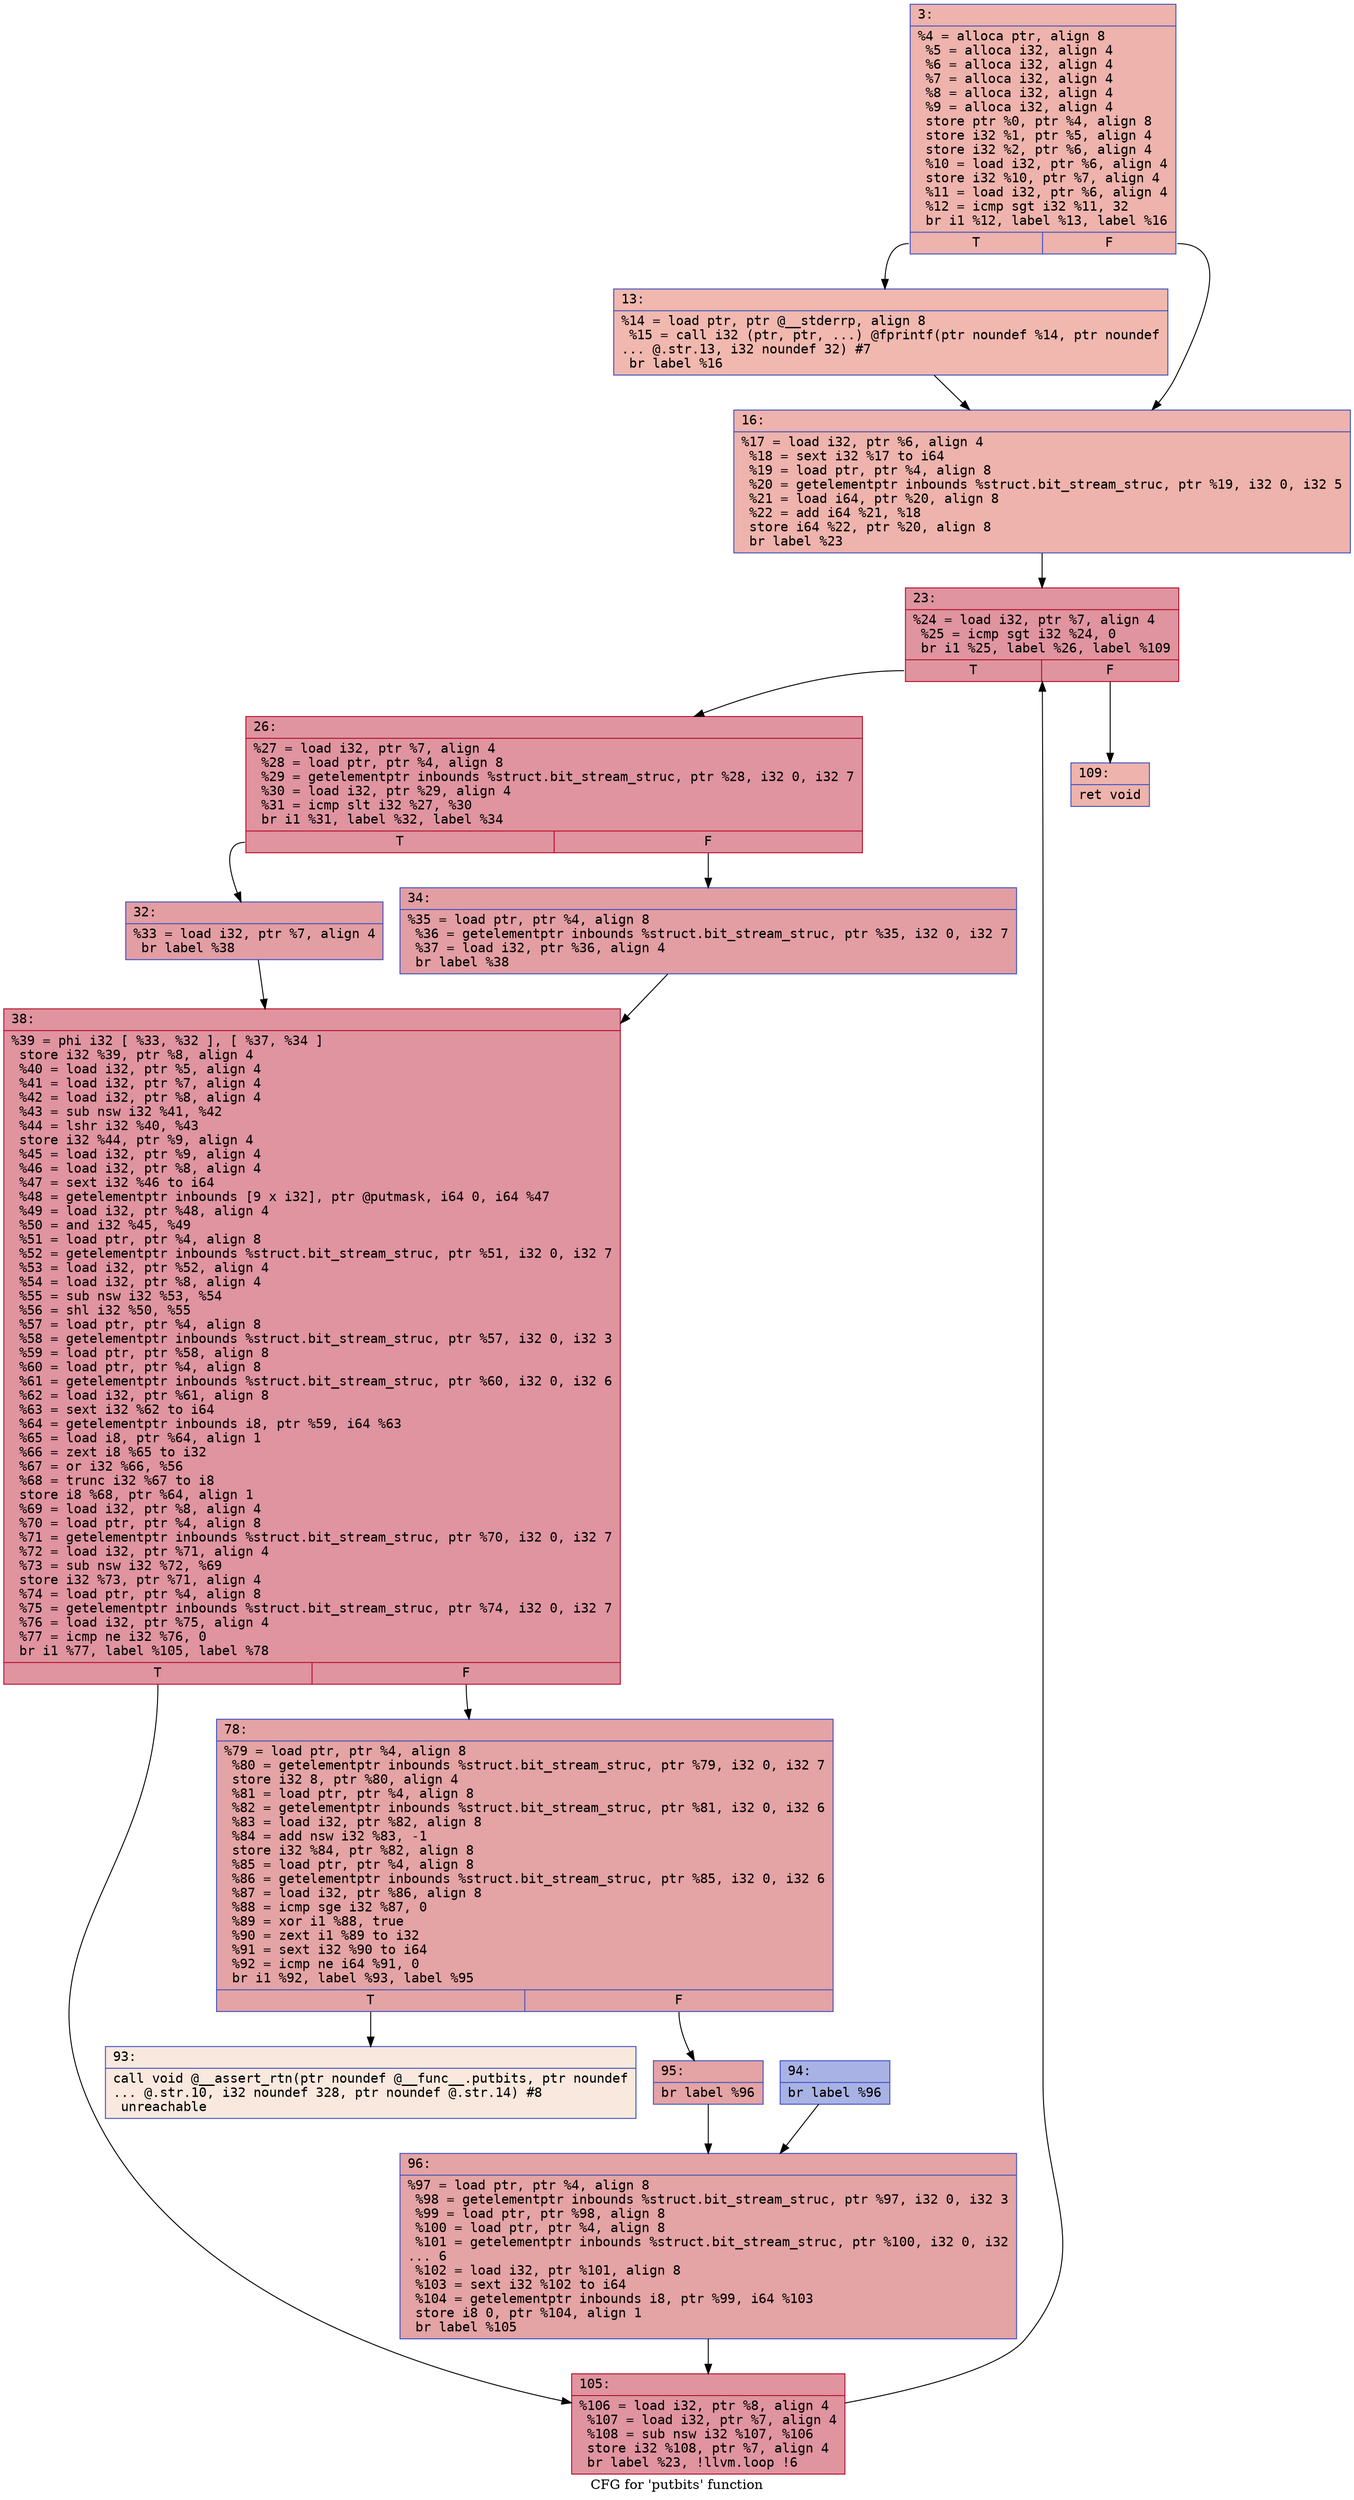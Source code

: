 digraph "CFG for 'putbits' function" {
	label="CFG for 'putbits' function";

	Node0x600001f9fe80 [shape=record,color="#3d50c3ff", style=filled, fillcolor="#d6524470" fontname="Courier",label="{3:\l|  %4 = alloca ptr, align 8\l  %5 = alloca i32, align 4\l  %6 = alloca i32, align 4\l  %7 = alloca i32, align 4\l  %8 = alloca i32, align 4\l  %9 = alloca i32, align 4\l  store ptr %0, ptr %4, align 8\l  store i32 %1, ptr %5, align 4\l  store i32 %2, ptr %6, align 4\l  %10 = load i32, ptr %6, align 4\l  store i32 %10, ptr %7, align 4\l  %11 = load i32, ptr %6, align 4\l  %12 = icmp sgt i32 %11, 32\l  br i1 %12, label %13, label %16\l|{<s0>T|<s1>F}}"];
	Node0x600001f9fe80:s0 -> Node0x600001f9fed0[tooltip="3 -> 13\nProbability 50.00%" ];
	Node0x600001f9fe80:s1 -> Node0x600001f9ff20[tooltip="3 -> 16\nProbability 50.00%" ];
	Node0x600001f9fed0 [shape=record,color="#3d50c3ff", style=filled, fillcolor="#dc5d4a70" fontname="Courier",label="{13:\l|  %14 = load ptr, ptr @__stderrp, align 8\l  %15 = call i32 (ptr, ptr, ...) @fprintf(ptr noundef %14, ptr noundef\l... @.str.13, i32 noundef 32) #7\l  br label %16\l}"];
	Node0x600001f9fed0 -> Node0x600001f9ff20[tooltip="13 -> 16\nProbability 100.00%" ];
	Node0x600001f9ff20 [shape=record,color="#3d50c3ff", style=filled, fillcolor="#d6524470" fontname="Courier",label="{16:\l|  %17 = load i32, ptr %6, align 4\l  %18 = sext i32 %17 to i64\l  %19 = load ptr, ptr %4, align 8\l  %20 = getelementptr inbounds %struct.bit_stream_struc, ptr %19, i32 0, i32 5\l  %21 = load i64, ptr %20, align 8\l  %22 = add i64 %21, %18\l  store i64 %22, ptr %20, align 8\l  br label %23\l}"];
	Node0x600001f9ff20 -> Node0x600001f9ff70[tooltip="16 -> 23\nProbability 100.00%" ];
	Node0x600001f9ff70 [shape=record,color="#b70d28ff", style=filled, fillcolor="#b70d2870" fontname="Courier",label="{23:\l|  %24 = load i32, ptr %7, align 4\l  %25 = icmp sgt i32 %24, 0\l  br i1 %25, label %26, label %109\l|{<s0>T|<s1>F}}"];
	Node0x600001f9ff70:s0 -> Node0x600001f98000[tooltip="23 -> 26\nProbability 96.88%" ];
	Node0x600001f9ff70:s1 -> Node0x600001f98320[tooltip="23 -> 109\nProbability 3.12%" ];
	Node0x600001f98000 [shape=record,color="#b70d28ff", style=filled, fillcolor="#b70d2870" fontname="Courier",label="{26:\l|  %27 = load i32, ptr %7, align 4\l  %28 = load ptr, ptr %4, align 8\l  %29 = getelementptr inbounds %struct.bit_stream_struc, ptr %28, i32 0, i32 7\l  %30 = load i32, ptr %29, align 4\l  %31 = icmp slt i32 %27, %30\l  br i1 %31, label %32, label %34\l|{<s0>T|<s1>F}}"];
	Node0x600001f98000:s0 -> Node0x600001f98050[tooltip="26 -> 32\nProbability 50.00%" ];
	Node0x600001f98000:s1 -> Node0x600001f980a0[tooltip="26 -> 34\nProbability 50.00%" ];
	Node0x600001f98050 [shape=record,color="#3d50c3ff", style=filled, fillcolor="#be242e70" fontname="Courier",label="{32:\l|  %33 = load i32, ptr %7, align 4\l  br label %38\l}"];
	Node0x600001f98050 -> Node0x600001f980f0[tooltip="32 -> 38\nProbability 100.00%" ];
	Node0x600001f980a0 [shape=record,color="#3d50c3ff", style=filled, fillcolor="#be242e70" fontname="Courier",label="{34:\l|  %35 = load ptr, ptr %4, align 8\l  %36 = getelementptr inbounds %struct.bit_stream_struc, ptr %35, i32 0, i32 7\l  %37 = load i32, ptr %36, align 4\l  br label %38\l}"];
	Node0x600001f980a0 -> Node0x600001f980f0[tooltip="34 -> 38\nProbability 100.00%" ];
	Node0x600001f980f0 [shape=record,color="#b70d28ff", style=filled, fillcolor="#b70d2870" fontname="Courier",label="{38:\l|  %39 = phi i32 [ %33, %32 ], [ %37, %34 ]\l  store i32 %39, ptr %8, align 4\l  %40 = load i32, ptr %5, align 4\l  %41 = load i32, ptr %7, align 4\l  %42 = load i32, ptr %8, align 4\l  %43 = sub nsw i32 %41, %42\l  %44 = lshr i32 %40, %43\l  store i32 %44, ptr %9, align 4\l  %45 = load i32, ptr %9, align 4\l  %46 = load i32, ptr %8, align 4\l  %47 = sext i32 %46 to i64\l  %48 = getelementptr inbounds [9 x i32], ptr @putmask, i64 0, i64 %47\l  %49 = load i32, ptr %48, align 4\l  %50 = and i32 %45, %49\l  %51 = load ptr, ptr %4, align 8\l  %52 = getelementptr inbounds %struct.bit_stream_struc, ptr %51, i32 0, i32 7\l  %53 = load i32, ptr %52, align 4\l  %54 = load i32, ptr %8, align 4\l  %55 = sub nsw i32 %53, %54\l  %56 = shl i32 %50, %55\l  %57 = load ptr, ptr %4, align 8\l  %58 = getelementptr inbounds %struct.bit_stream_struc, ptr %57, i32 0, i32 3\l  %59 = load ptr, ptr %58, align 8\l  %60 = load ptr, ptr %4, align 8\l  %61 = getelementptr inbounds %struct.bit_stream_struc, ptr %60, i32 0, i32 6\l  %62 = load i32, ptr %61, align 8\l  %63 = sext i32 %62 to i64\l  %64 = getelementptr inbounds i8, ptr %59, i64 %63\l  %65 = load i8, ptr %64, align 1\l  %66 = zext i8 %65 to i32\l  %67 = or i32 %66, %56\l  %68 = trunc i32 %67 to i8\l  store i8 %68, ptr %64, align 1\l  %69 = load i32, ptr %8, align 4\l  %70 = load ptr, ptr %4, align 8\l  %71 = getelementptr inbounds %struct.bit_stream_struc, ptr %70, i32 0, i32 7\l  %72 = load i32, ptr %71, align 4\l  %73 = sub nsw i32 %72, %69\l  store i32 %73, ptr %71, align 4\l  %74 = load ptr, ptr %4, align 8\l  %75 = getelementptr inbounds %struct.bit_stream_struc, ptr %74, i32 0, i32 7\l  %76 = load i32, ptr %75, align 4\l  %77 = icmp ne i32 %76, 0\l  br i1 %77, label %105, label %78\l|{<s0>T|<s1>F}}"];
	Node0x600001f980f0:s0 -> Node0x600001f982d0[tooltip="38 -> 105\nProbability 62.50%" ];
	Node0x600001f980f0:s1 -> Node0x600001f98140[tooltip="38 -> 78\nProbability 37.50%" ];
	Node0x600001f98140 [shape=record,color="#3d50c3ff", style=filled, fillcolor="#c32e3170" fontname="Courier",label="{78:\l|  %79 = load ptr, ptr %4, align 8\l  %80 = getelementptr inbounds %struct.bit_stream_struc, ptr %79, i32 0, i32 7\l  store i32 8, ptr %80, align 4\l  %81 = load ptr, ptr %4, align 8\l  %82 = getelementptr inbounds %struct.bit_stream_struc, ptr %81, i32 0, i32 6\l  %83 = load i32, ptr %82, align 8\l  %84 = add nsw i32 %83, -1\l  store i32 %84, ptr %82, align 8\l  %85 = load ptr, ptr %4, align 8\l  %86 = getelementptr inbounds %struct.bit_stream_struc, ptr %85, i32 0, i32 6\l  %87 = load i32, ptr %86, align 8\l  %88 = icmp sge i32 %87, 0\l  %89 = xor i1 %88, true\l  %90 = zext i1 %89 to i32\l  %91 = sext i32 %90 to i64\l  %92 = icmp ne i64 %91, 0\l  br i1 %92, label %93, label %95\l|{<s0>T|<s1>F}}"];
	Node0x600001f98140:s0 -> Node0x600001f98190[tooltip="78 -> 93\nProbability 0.00%" ];
	Node0x600001f98140:s1 -> Node0x600001f98230[tooltip="78 -> 95\nProbability 100.00%" ];
	Node0x600001f98190 [shape=record,color="#3d50c3ff", style=filled, fillcolor="#f2cab570" fontname="Courier",label="{93:\l|  call void @__assert_rtn(ptr noundef @__func__.putbits, ptr noundef\l... @.str.10, i32 noundef 328, ptr noundef @.str.14) #8\l  unreachable\l}"];
	Node0x600001f981e0 [shape=record,color="#3d50c3ff", style=filled, fillcolor="#3d50c370" fontname="Courier",label="{94:\l|  br label %96\l}"];
	Node0x600001f981e0 -> Node0x600001f98280[tooltip="94 -> 96\nProbability 100.00%" ];
	Node0x600001f98230 [shape=record,color="#3d50c3ff", style=filled, fillcolor="#c32e3170" fontname="Courier",label="{95:\l|  br label %96\l}"];
	Node0x600001f98230 -> Node0x600001f98280[tooltip="95 -> 96\nProbability 100.00%" ];
	Node0x600001f98280 [shape=record,color="#3d50c3ff", style=filled, fillcolor="#c32e3170" fontname="Courier",label="{96:\l|  %97 = load ptr, ptr %4, align 8\l  %98 = getelementptr inbounds %struct.bit_stream_struc, ptr %97, i32 0, i32 3\l  %99 = load ptr, ptr %98, align 8\l  %100 = load ptr, ptr %4, align 8\l  %101 = getelementptr inbounds %struct.bit_stream_struc, ptr %100, i32 0, i32\l... 6\l  %102 = load i32, ptr %101, align 8\l  %103 = sext i32 %102 to i64\l  %104 = getelementptr inbounds i8, ptr %99, i64 %103\l  store i8 0, ptr %104, align 1\l  br label %105\l}"];
	Node0x600001f98280 -> Node0x600001f982d0[tooltip="96 -> 105\nProbability 100.00%" ];
	Node0x600001f982d0 [shape=record,color="#b70d28ff", style=filled, fillcolor="#b70d2870" fontname="Courier",label="{105:\l|  %106 = load i32, ptr %8, align 4\l  %107 = load i32, ptr %7, align 4\l  %108 = sub nsw i32 %107, %106\l  store i32 %108, ptr %7, align 4\l  br label %23, !llvm.loop !6\l}"];
	Node0x600001f982d0 -> Node0x600001f9ff70[tooltip="105 -> 23\nProbability 100.00%" ];
	Node0x600001f98320 [shape=record,color="#3d50c3ff", style=filled, fillcolor="#d6524470" fontname="Courier",label="{109:\l|  ret void\l}"];
}
